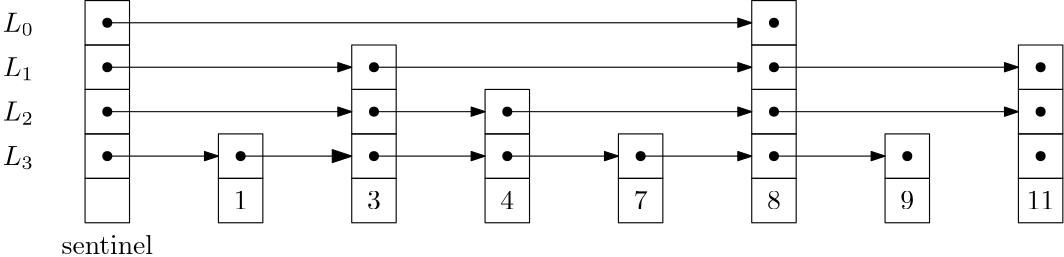 <?xml version="1.0"?>
<!DOCTYPE ipe SYSTEM "ipe.dtd">
<ipe version="70005" creator="Ipe 7.1.4">
<info created="D:20140630113044" modified="D:20140704093302"/>
<ipestyle name="basic">
<symbol name="arrow/arc(spx)">
<path stroke="sym-stroke" fill="sym-stroke" pen="sym-pen">
0 0 m
-1 0.333 l
-1 -0.333 l
h
</path>
</symbol>
<symbol name="arrow/farc(spx)">
<path stroke="sym-stroke" fill="white" pen="sym-pen">
0 0 m
-1 0.333 l
-1 -0.333 l
h
</path>
</symbol>
<symbol name="mark/circle(sx)" transformations="translations">
<path fill="sym-stroke">
0.6 0 0 0.6 0 0 e
0.4 0 0 0.4 0 0 e
</path>
</symbol>
<symbol name="mark/disk(sx)" transformations="translations">
<path fill="sym-stroke">
0.6 0 0 0.6 0 0 e
</path>
</symbol>
<symbol name="mark/fdisk(sfx)" transformations="translations">
<group>
<path fill="sym-fill">
0.5 0 0 0.5 0 0 e
</path>
<path fill="sym-stroke" fillrule="eofill">
0.6 0 0 0.6 0 0 e
0.4 0 0 0.4 0 0 e
</path>
</group>
</symbol>
<symbol name="mark/box(sx)" transformations="translations">
<path fill="sym-stroke" fillrule="eofill">
-0.6 -0.6 m
0.6 -0.6 l
0.6 0.6 l
-0.6 0.6 l
h
-0.4 -0.4 m
0.4 -0.4 l
0.4 0.4 l
-0.4 0.4 l
h
</path>
</symbol>
<symbol name="mark/square(sx)" transformations="translations">
<path fill="sym-stroke">
-0.6 -0.6 m
0.6 -0.6 l
0.6 0.6 l
-0.6 0.6 l
h
</path>
</symbol>
<symbol name="mark/fsquare(sfx)" transformations="translations">
<group>
<path fill="sym-fill">
-0.5 -0.5 m
0.5 -0.5 l
0.5 0.5 l
-0.5 0.5 l
h
</path>
<path fill="sym-stroke" fillrule="eofill">
-0.6 -0.6 m
0.6 -0.6 l
0.6 0.6 l
-0.6 0.6 l
h
-0.4 -0.4 m
0.4 -0.4 l
0.4 0.4 l
-0.4 0.4 l
h
</path>
</group>
</symbol>
<symbol name="mark/cross(sx)" transformations="translations">
<group>
<path fill="sym-stroke">
-0.43 -0.57 m
0.57 0.43 l
0.43 0.57 l
-0.57 -0.43 l
h
</path>
<path fill="sym-stroke">
-0.43 0.57 m
0.57 -0.43 l
0.43 -0.57 l
-0.57 0.43 l
h
</path>
</group>
</symbol>
<symbol name="arrow/fnormal(spx)">
<path stroke="sym-stroke" fill="white" pen="sym-pen">
0 0 m
-1 0.333 l
-1 -0.333 l
h
</path>
</symbol>
<symbol name="arrow/pointed(spx)">
<path stroke="sym-stroke" fill="sym-stroke" pen="sym-pen">
0 0 m
-1 0.333 l
-0.8 0 l
-1 -0.333 l
h
</path>
</symbol>
<symbol name="arrow/fpointed(spx)">
<path stroke="sym-stroke" fill="white" pen="sym-pen">
0 0 m
-1 0.333 l
-0.8 0 l
-1 -0.333 l
h
</path>
</symbol>
<symbol name="arrow/linear(spx)">
<path stroke="sym-stroke" pen="sym-pen">
-1 0.333 m
0 0 l
-1 -0.333 l
</path>
</symbol>
<symbol name="arrow/fdouble(spx)">
<path stroke="sym-stroke" fill="white" pen="sym-pen">
0 0 m
-1 0.333 l
-1 -0.333 l
h
-1 0 m
-2 0.333 l
-2 -0.333 l
h
</path>
</symbol>
<symbol name="arrow/double(spx)">
<path stroke="sym-stroke" fill="sym-stroke" pen="sym-pen">
0 0 m
-1 0.333 l
-1 -0.333 l
h
-1 0 m
-2 0.333 l
-2 -0.333 l
h
</path>
</symbol>
<pen name="heavier" value="0.8"/>
<pen name="fat" value="1.2"/>
<pen name="ultrafat" value="2"/>
<symbolsize name="large" value="5"/>
<symbolsize name="small" value="2"/>
<symbolsize name="tiny" value="1.1"/>
<arrowsize name="large" value="10"/>
<arrowsize name="small" value="5"/>
<arrowsize name="tiny" value="3"/>
<color name="red" value="1 0 0"/>
<color name="green" value="0 1 0"/>
<color name="blue" value="0 0 1"/>
<color name="yellow" value="1 1 0"/>
<color name="orange" value="1 0.647 0"/>
<color name="gold" value="1 0.843 0"/>
<color name="purple" value="0.627 0.125 0.941"/>
<color name="gray" value="0.745"/>
<color name="brown" value="0.647 0.165 0.165"/>
<color name="navy" value="0 0 0.502"/>
<color name="pink" value="1 0.753 0.796"/>
<color name="seagreen" value="0.18 0.545 0.341"/>
<color name="turquoise" value="0.251 0.878 0.816"/>
<color name="violet" value="0.933 0.51 0.933"/>
<color name="darkblue" value="0 0 0.545"/>
<color name="darkcyan" value="0 0.545 0.545"/>
<color name="darkgray" value="0.663"/>
<color name="darkgreen" value="0 0.392 0"/>
<color name="darkmagenta" value="0.545 0 0.545"/>
<color name="darkorange" value="1 0.549 0"/>
<color name="darkred" value="0.545 0 0"/>
<color name="lightblue" value="0.678 0.847 0.902"/>
<color name="lightcyan" value="0.878 1 1"/>
<color name="lightgray" value="0.827"/>
<color name="lightgreen" value="0.565 0.933 0.565"/>
<color name="lightyellow" value="1 1 0.878"/>
<dashstyle name="dashed" value="[4] 0"/>
<dashstyle name="dotted" value="[1 3] 0"/>
<dashstyle name="dash dotted" value="[4 2 1 2] 0"/>
<dashstyle name="dash dot dotted" value="[4 2 1 2 1 2] 0"/>
<textsize name="large" value="\large"/>
<textsize name="small" value="\small"/>
<textsize name="tiny" value="\tiny"/>
<textsize name="Large" value="\Large"/>
<textsize name="LARGE" value="\LARGE"/>
<textsize name="huge" value="\huge"/>
<textsize name="Huge" value="\Huge"/>
<textsize name="footnote" value="\footnotesize"/>
<textstyle name="center" begin="\begin{center}" end="\end{center}"/>
<textstyle name="itemize" begin="\begin{itemize}" end="\end{itemize}"/>
<textstyle name="item" begin="\begin{itemize}\item{}" end="\end{itemize}"/>
<gridsize name="4 pts" value="4"/>
<gridsize name="8 pts (~3 mm)" value="8"/>
<gridsize name="16 pts (~6 mm)" value="16"/>
<gridsize name="32 pts (~12 mm)" value="32"/>
<gridsize name="10 pts (~3.5 mm)" value="10"/>
<gridsize name="20 pts (~7 mm)" value="20"/>
<gridsize name="14 pts (~5 mm)" value="14"/>
<gridsize name="28 pts (~10 mm)" value="28"/>
<gridsize name="56 pts (~20 mm)" value="56"/>
<anglesize name="90 deg" value="90"/>
<anglesize name="60 deg" value="60"/>
<anglesize name="45 deg" value="45"/>
<anglesize name="30 deg" value="30"/>
<anglesize name="22.5 deg" value="22.5"/>
<tiling name="falling" angle="-60" step="4" width="1"/>
<tiling name="rising" angle="30" step="4" width="1"/>
</ipestyle>
<page>
<layer name="alpha"/>
<view layers="alpha" active="alpha"/>
<path layer="alpha" stroke="black">
208 736 m
208 720 l
224 720 l
224 736 l
h
</path>
<use matrix="1 0 0 1 -8 -8" name="mark/disk(sx)" pos="224 736" size="normal" stroke="black"/>
<path matrix="1 0 0 1 48 0" stroke="black">
208 736 m
208 720 l
224 720 l
224 736 l
h
</path>
<use matrix="1 0 0 1 40 -8" name="mark/disk(sx)" pos="224 736" size="normal" stroke="black"/>
<path matrix="1 0 0 1 96 0" stroke="black">
208 736 m
208 720 l
224 720 l
224 736 l
h
</path>
<use matrix="1 0 0 1 88 -8" name="mark/disk(sx)" pos="224 736" size="normal" stroke="black"/>
<path matrix="1 0 0 1 144 0" stroke="black">
208 736 m
208 720 l
224 720 l
224 736 l
h
</path>
<use matrix="1 0 0 1 136 -8" name="mark/disk(sx)" pos="224 736" size="normal" stroke="black"/>
<path matrix="1 0 0 1 192 0" stroke="black">
208 736 m
208 720 l
224 720 l
224 736 l
h
</path>
<use matrix="1 0 0 1 184 -8" name="mark/disk(sx)" pos="224 736" size="normal" stroke="black"/>
<path matrix="1 0 0 1 240 0" stroke="black">
208 736 m
208 720 l
224 720 l
224 736 l
h
</path>
<use matrix="1 0 0 1 232 -8" name="mark/disk(sx)" pos="224 736" size="normal" stroke="black"/>
<path matrix="1 0 0 1 288 0" stroke="black">
208 736 m
208 720 l
224 720 l
224 736 l
h
</path>
<use matrix="1 0 0 1 280 -8" name="mark/disk(sx)" pos="224 736" size="normal" stroke="black"/>
<path matrix="1 0 0 1 336 0" stroke="black">
208 736 m
208 720 l
224 720 l
224 736 l
h
</path>
<use matrix="1 0 0 1 328 -8" name="mark/disk(sx)" pos="224 736" size="normal" stroke="black"/>
<path matrix="1 0 0 1 0 16" stroke="black">
208 736 m
208 720 l
224 720 l
224 736 l
h
</path>
<use matrix="1 0 0 1 -8 8" name="mark/disk(sx)" pos="224 736" size="normal" stroke="black"/>
<path matrix="1 0 0 1 96 16" stroke="black">
208 736 m
208 720 l
224 720 l
224 736 l
h
</path>
<use matrix="1 0 0 1 88 8" name="mark/disk(sx)" pos="224 736" size="normal" stroke="black"/>
<path matrix="1 0 0 1 144 16" stroke="black">
208 736 m
208 720 l
224 720 l
224 736 l
h
</path>
<use matrix="1 0 0 1 136 8" name="mark/disk(sx)" pos="224 736" size="normal" stroke="black"/>
<path matrix="1 0 0 1 240 16" stroke="black">
208 736 m
208 720 l
224 720 l
224 736 l
h
</path>
<use matrix="1 0 0 1 232 8" name="mark/disk(sx)" pos="224 736" size="normal" stroke="black"/>
<path matrix="1 0 0 1 336 16" stroke="black">
208 736 m
208 720 l
224 720 l
224 736 l
h
</path>
<use matrix="1 0 0 1 328 8" name="mark/disk(sx)" pos="224 736" size="normal" stroke="black"/>
<path matrix="1 0 0 1 96 32" stroke="black">
208 736 m
208 720 l
224 720 l
224 736 l
h
</path>
<use matrix="1 0 0 1 88 24" name="mark/disk(sx)" pos="224 736" size="normal" stroke="black"/>
<path matrix="1 0 0 1 240 32" stroke="black">
208 736 m
208 720 l
224 720 l
224 736 l
h
</path>
<use matrix="1 0 0 1 232 24" name="mark/disk(sx)" pos="224 736" size="normal" stroke="black"/>
<path matrix="1 0 0 1 336 32" stroke="black">
208 736 m
208 720 l
224 720 l
224 736 l
h
</path>
<use matrix="1 0 0 1 328 24" name="mark/disk(sx)" pos="224 736" size="normal" stroke="black"/>
<path matrix="1 0 0 1 240 48" stroke="black">
208 736 m
208 720 l
224 720 l
224 736 l
h
</path>
<use matrix="1 0 0 1 232 40" name="mark/disk(sx)" pos="224 736" size="normal" stroke="black"/>
<path matrix="1 0 0 1 0 32" stroke="black">
208 736 m
208 720 l
224 720 l
224 736 l
h
</path>
<use matrix="1 0 0 1 -8 24" name="mark/disk(sx)" pos="224 736" size="normal" stroke="black"/>
<path matrix="1 0 0 1 0 48" stroke="black">
208 736 m
208 720 l
224 720 l
224 736 l
h
</path>
<use matrix="1 0 0 1 -8 40" name="mark/disk(sx)" pos="224 736" size="normal" stroke="black"/>
<path matrix="1 0 0 1 16 -16" stroke="black">
192 736 m
192 720 l
208 720 l
208 736 l
h
</path>
<path matrix="1 0 0 1 64 -16" stroke="black">
192 736 m
192 720 l
208 720 l
208 736 l
h
</path>
<text matrix="1 0 0 1 56 4.79" transformations="translations" pos="208 704" stroke="black" type="label" width="4.981" height="6.42" depth="0" halign="center" valign="baseline">$1$</text>
<path matrix="1 0 0 1 112 -16" stroke="black">
192 736 m
192 720 l
208 720 l
208 736 l
h
</path>
<text matrix="1 0 0 1 104 4.79" transformations="translations" pos="208 704" stroke="black" type="label" width="4.981" height="6.42" depth="0" halign="center" valign="baseline">$3$</text>
<path matrix="1 0 0 1 160 -16" stroke="black">
192 736 m
192 720 l
208 720 l
208 736 l
h
</path>
<text matrix="1 0 0 1 152 4.79" transformations="translations" pos="208 704" stroke="black" type="label" width="4.981" height="6.42" depth="0" halign="center" valign="baseline">$4$</text>
<path matrix="1 0 0 1 208 -16" stroke="black">
192 736 m
192 720 l
208 720 l
208 736 l
h
</path>
<text matrix="1 0 0 1 200 4.79" transformations="translations" pos="208 704" stroke="black" type="label" width="4.981" height="6.42" depth="0" halign="center" valign="baseline">$7$</text>
<path matrix="1 0 0 1 256 -16" stroke="black">
192 736 m
192 720 l
208 720 l
208 736 l
h
</path>
<text matrix="1 0 0 1 248 4.79" transformations="translations" pos="208 704" stroke="black" type="label" width="4.981" height="6.42" depth="0" halign="center" valign="baseline">$8$</text>
<path matrix="1 0 0 1 304 -16" stroke="black">
192 736 m
192 720 l
208 720 l
208 736 l
h
</path>
<text matrix="1 0 0 1 296 4.79" transformations="translations" pos="208 704" stroke="black" type="label" width="4.981" height="6.42" depth="0" halign="center" valign="baseline">$9$</text>
<path matrix="1 0 0 1 352 -16" stroke="black">
192 736 m
192 720 l
208 720 l
208 736 l
h
</path>
<text matrix="1 0 0 1 344 4.79" transformations="translations" pos="208 704" stroke="black" type="label" width="9.963" height="6.42" depth="0" halign="center" valign="baseline">$11$</text>
<path stroke="black" arrow="normal/small">
216 728 m
256 728 l
</path>
<path stroke="black" arrow="normal/small">
216 744 m
304 744 l
</path>
<path stroke="black" arrow="normal/small">
216 760 m
304 760 l
</path>
<path stroke="black" arrow="normal/small">
216 776 m
448 776 l
</path>
<path stroke="black" arrow="normal/small">
312 760 m
448 760 l
</path>
<path stroke="black" arrow="normal/small">
312 744 m
352 744 l
</path>
<path stroke="black" arrow="normal/small">
312 728 m
352 728 l
</path>
<path stroke="black" arrow="normal/normal">
264 728 m
304 728 l
</path>
<path stroke="black" arrow="normal/small">
360 728 m
400 728 l
</path>
<path stroke="black" arrow="normal/small">
360 744 m
448 744 l
</path>
<path stroke="black" arrow="normal/small">
408 728 m
448 728 l
</path>
<path stroke="black" arrow="normal/small">
456 728 m
496 728 l
</path>
<path stroke="black" arrow="normal/small">
456 744 m
544 744 l
</path>
<path stroke="black" arrow="normal/small">
456 760 m
544 760 l
</path>
<text matrix="1 0 0 1 8 -11.21" transformations="translations" pos="208 704" stroke="black" type="label" width="32.987" height="6.918" depth="0" halign="center" valign="baseline">\textrm{sentinel}</text>
<text matrix="1 0 0 1 -24 68.79" transformations="translations" pos="208 704" stroke="black" type="label" width="11.25" height="6.812" depth="1.49" halign="center" valign="baseline">$L_0$</text>
<text matrix="1 0 0 1 -24 52.79" transformations="translations" pos="208 704" stroke="black" type="label" width="11.25" height="6.812" depth="1.49" halign="center" valign="baseline">$L_1$</text>
<text matrix="1 0 0 1 -24 36.79" transformations="translations" pos="208 704" stroke="black" type="label" width="11.25" height="6.812" depth="1.49" halign="center" valign="baseline">$L_2$</text>
<text matrix="1 0 0 1 -24 20.79" transformations="translations" pos="208 704" stroke="black" type="label" width="11.25" height="6.812" depth="1.49" halign="center" valign="baseline">$L_3$</text>
</page>
</ipe>
